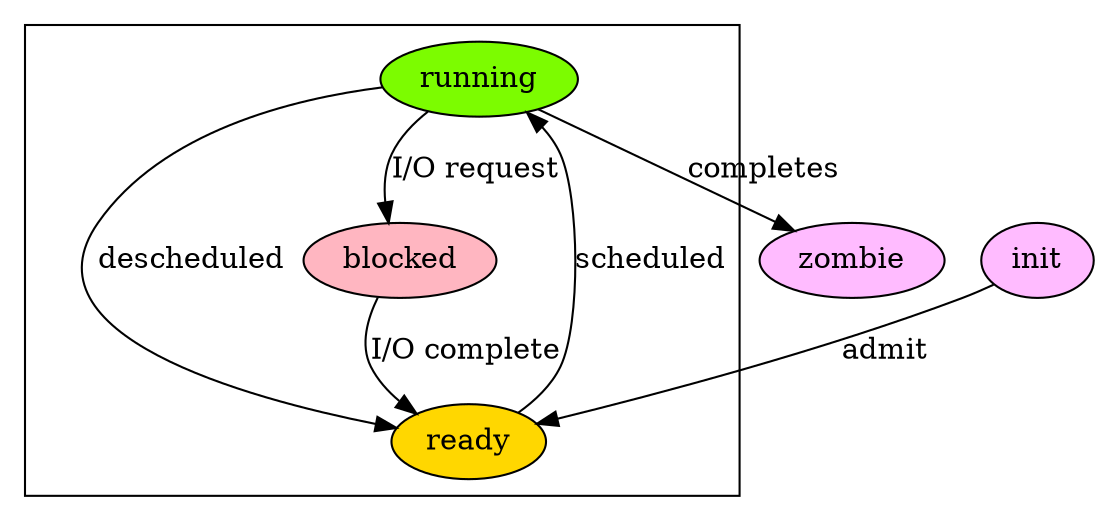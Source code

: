 digraph G {

subgraph cluster_inmemory {
	running [fillcolor=lawngreen, style="filled"];
	ready [fillcolor=gold, style="filled"];
	blocked [fillcolor=lightpink, style="filled"];
	}
	init, zombie [fillcolor=plum1, style="filled"];

    running -> ready [label="descheduled"];
    ready -> running [label="scheduled"];
    running -> blocked [label="I/O request"];
    blocked -> ready [label="I/O complete"];
    init -> ready [label="admit"];
    running -> zombie [label="completes"];
}
